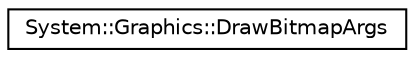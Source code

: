 digraph G
{
  edge [fontname="Helvetica",fontsize="10",labelfontname="Helvetica",labelfontsize="10"];
  node [fontname="Helvetica",fontsize="10",shape=record];
  rankdir="LR";
  Node1 [label="System::Graphics::DrawBitmapArgs",height=0.2,width=0.4,color="black", fillcolor="white", style="filled",URL="$class_system_1_1_graphics_1_1_draw_bitmap_args.html"];
}
